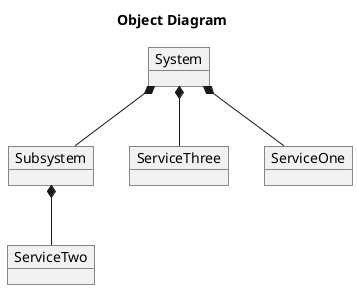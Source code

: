 @startuml  Object Diagram
title  Object Diagram
object System
object Subsystem
object ServiceTwo
object ServiceThree
object ServiceOne

System *-- ServiceOne
System *-- ServiceThree
System *-- Subsystem
Subsystem *-- ServiceTwo
@enduml